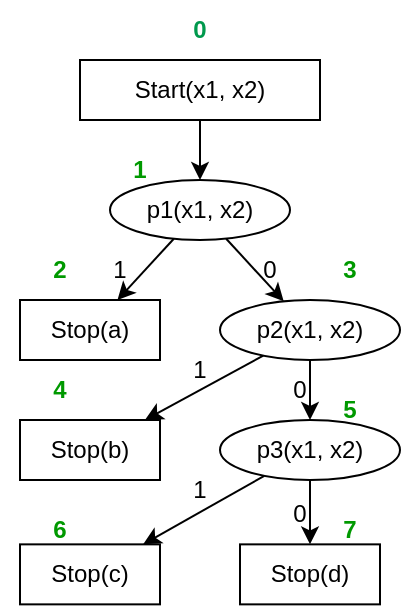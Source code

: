 <mxfile version="15.5.4" type="device"><diagram id="Wf5anW7jaSo1bPB-Chxk" name="Page-1"><mxGraphModel dx="1422" dy="747" grid="1" gridSize="10" guides="1" tooltips="1" connect="1" arrows="1" fold="1" page="1" pageScale="1" pageWidth="850" pageHeight="1100" math="0" shadow="0"><root><mxCell id="0"/><mxCell id="1" parent="0"/><mxCell id="dRGXUue91P5uxuQMKvfA-59" value="&lt;b&gt;&lt;font color=&quot;#00994D&quot;&gt;0&lt;/font&gt;&lt;/b&gt;" style="text;html=1;strokeColor=none;fillColor=none;align=center;verticalAlign=middle;whiteSpace=wrap;rounded=0;" vertex="1" parent="1"><mxGeometry x="130" y="40" width="60" height="30" as="geometry"/></mxCell><mxCell id="dRGXUue91P5uxuQMKvfA-60" value="&lt;font color=&quot;#009900&quot;&gt;&lt;b&gt;1&lt;/b&gt;&lt;/font&gt;" style="text;html=1;strokeColor=none;fillColor=none;align=center;verticalAlign=middle;whiteSpace=wrap;rounded=0;" vertex="1" parent="1"><mxGeometry x="100" y="110" width="60" height="30" as="geometry"/></mxCell><mxCell id="dRGXUue91P5uxuQMKvfA-61" value="&lt;font color=&quot;#009900&quot;&gt;&lt;b&gt;2&lt;/b&gt;&lt;/font&gt;" style="text;html=1;strokeColor=none;fillColor=none;align=center;verticalAlign=middle;whiteSpace=wrap;rounded=0;" vertex="1" parent="1"><mxGeometry x="60" y="160" width="60" height="30" as="geometry"/></mxCell><mxCell id="dRGXUue91P5uxuQMKvfA-62" value="&lt;font color=&quot;#009900&quot;&gt;&lt;b&gt;3&lt;/b&gt;&lt;/font&gt;" style="text;html=1;strokeColor=none;fillColor=none;align=center;verticalAlign=middle;whiteSpace=wrap;rounded=0;" vertex="1" parent="1"><mxGeometry x="205" y="160" width="60" height="30" as="geometry"/></mxCell><mxCell id="dRGXUue91P5uxuQMKvfA-63" value="&lt;font color=&quot;#009900&quot;&gt;&lt;b&gt;4&lt;/b&gt;&lt;/font&gt;" style="text;html=1;strokeColor=none;fillColor=none;align=center;verticalAlign=middle;whiteSpace=wrap;rounded=0;" vertex="1" parent="1"><mxGeometry x="60" y="220" width="60" height="30" as="geometry"/></mxCell><mxCell id="dRGXUue91P5uxuQMKvfA-64" value="Start(x1, x2)" style="rounded=0;whiteSpace=wrap;html=1;" vertex="1" parent="1"><mxGeometry x="100" y="70" width="120" height="30" as="geometry"/></mxCell><mxCell id="dRGXUue91P5uxuQMKvfA-65" value="p1(x1, x2)" style="ellipse;whiteSpace=wrap;html=1;" vertex="1" parent="1"><mxGeometry x="115" y="130" width="90" height="30" as="geometry"/></mxCell><mxCell id="dRGXUue91P5uxuQMKvfA-66" value="" style="endArrow=classic;html=1;rounded=0;" edge="1" parent="1" source="dRGXUue91P5uxuQMKvfA-64" target="dRGXUue91P5uxuQMKvfA-65"><mxGeometry width="50" height="50" relative="1" as="geometry"><mxPoint x="360" y="390" as="sourcePoint"/><mxPoint x="410" y="340" as="targetPoint"/></mxGeometry></mxCell><mxCell id="dRGXUue91P5uxuQMKvfA-67" value="Stop(a)" style="rounded=0;whiteSpace=wrap;html=1;" vertex="1" parent="1"><mxGeometry x="70" y="190" width="70" height="30" as="geometry"/></mxCell><mxCell id="dRGXUue91P5uxuQMKvfA-68" value="" style="endArrow=classic;html=1;rounded=0;" edge="1" parent="1" source="dRGXUue91P5uxuQMKvfA-65" target="dRGXUue91P5uxuQMKvfA-67"><mxGeometry width="50" height="50" relative="1" as="geometry"><mxPoint x="150" y="140" as="sourcePoint"/><mxPoint x="170" y="140" as="targetPoint"/></mxGeometry></mxCell><mxCell id="dRGXUue91P5uxuQMKvfA-69" value="" style="endArrow=classic;html=1;rounded=0;" edge="1" parent="1" source="dRGXUue91P5uxuQMKvfA-65" target="dRGXUue91P5uxuQMKvfA-72"><mxGeometry width="50" height="50" relative="1" as="geometry"><mxPoint x="180" y="120" as="sourcePoint"/><mxPoint x="208.75" y="190" as="targetPoint"/></mxGeometry></mxCell><mxCell id="dRGXUue91P5uxuQMKvfA-70" value="Stop(b)" style="rounded=0;whiteSpace=wrap;html=1;" vertex="1" parent="1"><mxGeometry x="70" y="250" width="70" height="30" as="geometry"/></mxCell><mxCell id="dRGXUue91P5uxuQMKvfA-71" value="" style="endArrow=classic;html=1;rounded=0;" edge="1" parent="1" source="dRGXUue91P5uxuQMKvfA-72" target="dRGXUue91P5uxuQMKvfA-70"><mxGeometry width="50" height="50" relative="1" as="geometry"><mxPoint x="135" y="270" as="sourcePoint"/><mxPoint x="128.75" y="250" as="targetPoint"/></mxGeometry></mxCell><mxCell id="dRGXUue91P5uxuQMKvfA-72" value="p2(x1, x2)" style="ellipse;whiteSpace=wrap;html=1;" vertex="1" parent="1"><mxGeometry x="170" y="190" width="90" height="30" as="geometry"/></mxCell><mxCell id="dRGXUue91P5uxuQMKvfA-73" value="p3(x1, x2)" style="ellipse;whiteSpace=wrap;html=1;" vertex="1" parent="1"><mxGeometry x="170" y="250" width="90" height="30" as="geometry"/></mxCell><mxCell id="dRGXUue91P5uxuQMKvfA-74" value="Stop(c)" style="rounded=0;whiteSpace=wrap;html=1;" vertex="1" parent="1"><mxGeometry x="70" y="312.18" width="70" height="30" as="geometry"/></mxCell><mxCell id="dRGXUue91P5uxuQMKvfA-75" value="" style="endArrow=classic;html=1;rounded=0;startArrow=none;" edge="1" parent="1" source="dRGXUue91P5uxuQMKvfA-73" target="dRGXUue91P5uxuQMKvfA-74"><mxGeometry width="50" height="50" relative="1" as="geometry"><mxPoint x="191.639" y="280.0" as="sourcePoint"/><mxPoint x="128.75" y="312.18" as="targetPoint"/></mxGeometry></mxCell><mxCell id="dRGXUue91P5uxuQMKvfA-76" value="Stop(d)" style="rounded=0;whiteSpace=wrap;html=1;" vertex="1" parent="1"><mxGeometry x="180" y="312.18" width="70" height="30" as="geometry"/></mxCell><mxCell id="dRGXUue91P5uxuQMKvfA-77" value="" style="endArrow=classic;html=1;rounded=0;startArrow=none;" edge="1" parent="1" source="dRGXUue91P5uxuQMKvfA-72" target="dRGXUue91P5uxuQMKvfA-73"><mxGeometry width="50" height="50" relative="1" as="geometry"><mxPoint x="183.077" y="169.353" as="sourcePoint"/><mxPoint x="211.85" y="200.655" as="targetPoint"/></mxGeometry></mxCell><mxCell id="dRGXUue91P5uxuQMKvfA-78" value="" style="endArrow=classic;html=1;rounded=0;" edge="1" parent="1" source="dRGXUue91P5uxuQMKvfA-73" target="dRGXUue91P5uxuQMKvfA-76"><mxGeometry width="50" height="50" relative="1" as="geometry"><mxPoint x="193.077" y="179.353" as="sourcePoint"/><mxPoint x="221.85" y="210.655" as="targetPoint"/></mxGeometry></mxCell><mxCell id="dRGXUue91P5uxuQMKvfA-79" value="1" style="text;html=1;strokeColor=none;fillColor=none;align=center;verticalAlign=middle;whiteSpace=wrap;rounded=0;" vertex="1" parent="1"><mxGeometry x="90" y="160" width="60" height="30" as="geometry"/></mxCell><mxCell id="dRGXUue91P5uxuQMKvfA-80" value="1" style="text;html=1;strokeColor=none;fillColor=none;align=center;verticalAlign=middle;whiteSpace=wrap;rounded=0;" vertex="1" parent="1"><mxGeometry x="130" y="210" width="60" height="30" as="geometry"/></mxCell><mxCell id="dRGXUue91P5uxuQMKvfA-81" value="1" style="text;html=1;strokeColor=none;fillColor=none;align=center;verticalAlign=middle;whiteSpace=wrap;rounded=0;" vertex="1" parent="1"><mxGeometry x="130" y="270" width="60" height="30" as="geometry"/></mxCell><mxCell id="dRGXUue91P5uxuQMKvfA-82" value="0" style="text;html=1;strokeColor=none;fillColor=none;align=center;verticalAlign=middle;whiteSpace=wrap;rounded=0;" vertex="1" parent="1"><mxGeometry x="170" y="160" width="50" height="30" as="geometry"/></mxCell><mxCell id="dRGXUue91P5uxuQMKvfA-83" value="0" style="text;html=1;strokeColor=none;fillColor=none;align=center;verticalAlign=middle;whiteSpace=wrap;rounded=0;" vertex="1" parent="1"><mxGeometry x="180" y="220" width="60" height="30" as="geometry"/></mxCell><mxCell id="dRGXUue91P5uxuQMKvfA-84" value="0" style="text;html=1;strokeColor=none;fillColor=none;align=center;verticalAlign=middle;whiteSpace=wrap;rounded=0;" vertex="1" parent="1"><mxGeometry x="180" y="282.18" width="60" height="30" as="geometry"/></mxCell><mxCell id="dRGXUue91P5uxuQMKvfA-85" value="&lt;font color=&quot;#009900&quot;&gt;&lt;b&gt;5&lt;/b&gt;&lt;/font&gt;" style="text;html=1;strokeColor=none;fillColor=none;align=center;verticalAlign=middle;whiteSpace=wrap;rounded=0;" vertex="1" parent="1"><mxGeometry x="205" y="230" width="60" height="30" as="geometry"/></mxCell><mxCell id="dRGXUue91P5uxuQMKvfA-86" value="&lt;font color=&quot;#009900&quot;&gt;&lt;b&gt;6&lt;/b&gt;&lt;/font&gt;" style="text;html=1;strokeColor=none;fillColor=none;align=center;verticalAlign=middle;whiteSpace=wrap;rounded=0;" vertex="1" parent="1"><mxGeometry x="60" y="290" width="60" height="30" as="geometry"/></mxCell><mxCell id="dRGXUue91P5uxuQMKvfA-87" value="&lt;font color=&quot;#009900&quot;&gt;&lt;b&gt;7&lt;/b&gt;&lt;/font&gt;" style="text;html=1;strokeColor=none;fillColor=none;align=center;verticalAlign=middle;whiteSpace=wrap;rounded=0;" vertex="1" parent="1"><mxGeometry x="205" y="290" width="60" height="30" as="geometry"/></mxCell></root></mxGraphModel></diagram></mxfile>